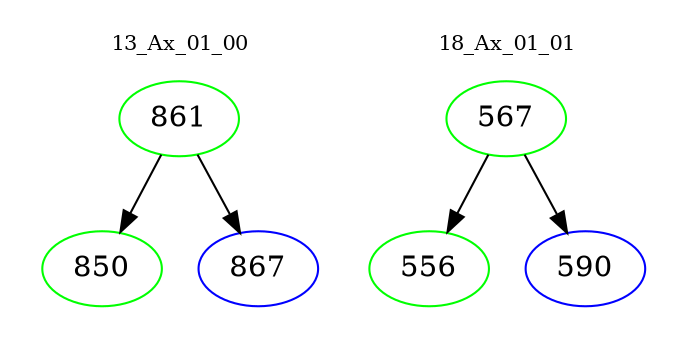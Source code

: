 digraph{
subgraph cluster_0 {
color = white
label = "13_Ax_01_00";
fontsize=10;
T0_861 [label="861", color="green"]
T0_861 -> T0_850 [color="black"]
T0_850 [label="850", color="green"]
T0_861 -> T0_867 [color="black"]
T0_867 [label="867", color="blue"]
}
subgraph cluster_1 {
color = white
label = "18_Ax_01_01";
fontsize=10;
T1_567 [label="567", color="green"]
T1_567 -> T1_556 [color="black"]
T1_556 [label="556", color="green"]
T1_567 -> T1_590 [color="black"]
T1_590 [label="590", color="blue"]
}
}
